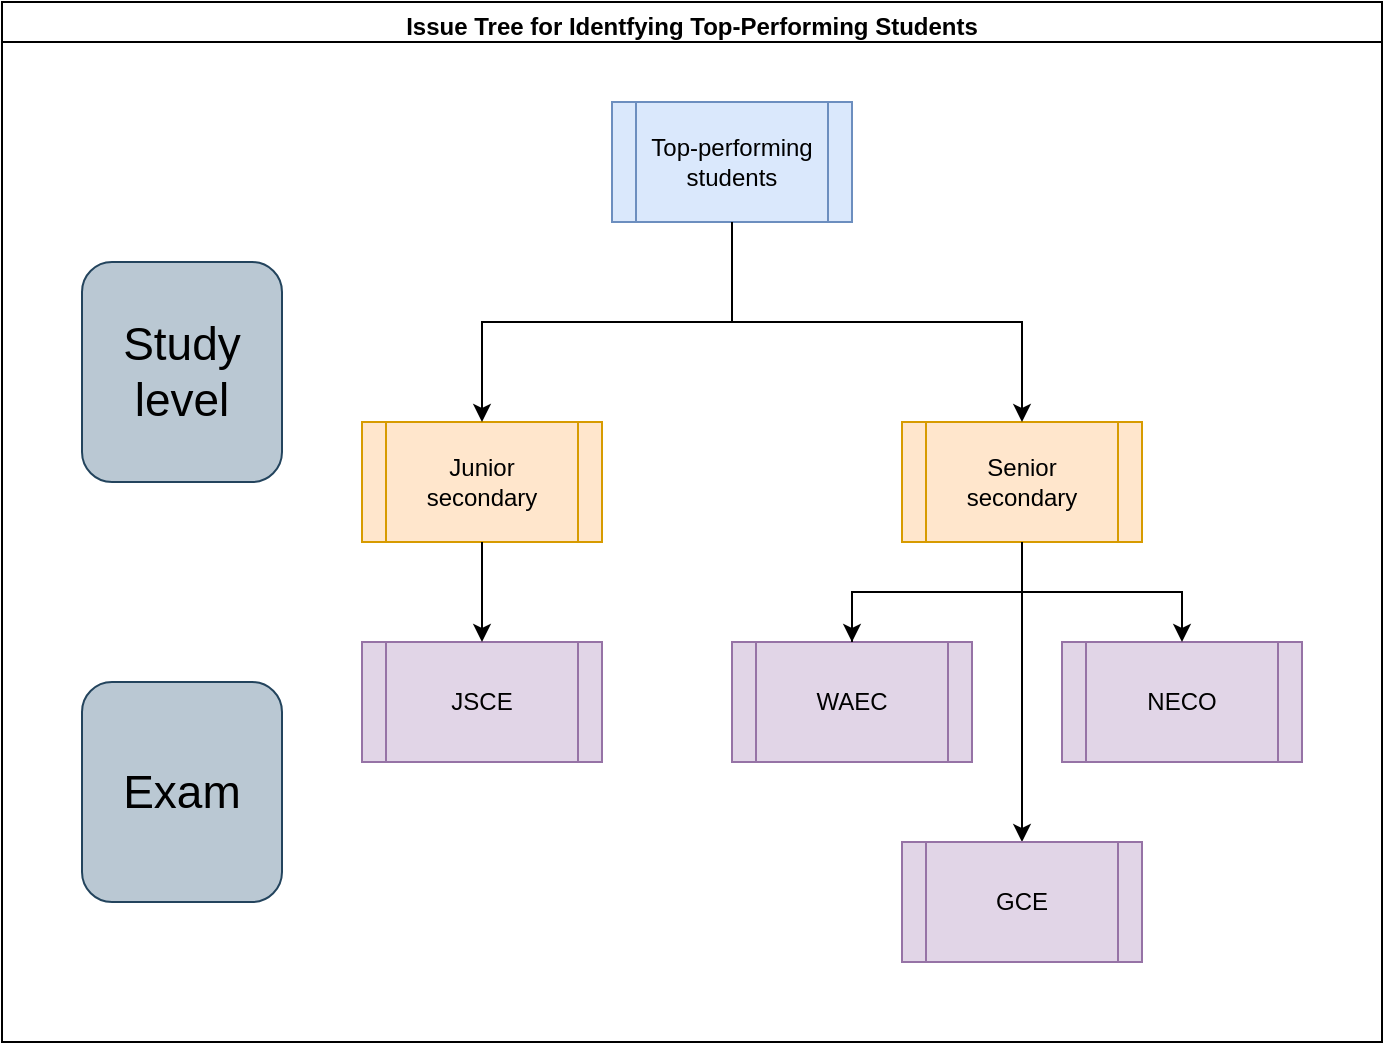 <mxfile version="20.0.1" type="github">
  <diagram id="rOWbTCWuSsgele2I9vaN" name="Page-1">
    <mxGraphModel dx="1303" dy="792" grid="1" gridSize="10" guides="1" tooltips="1" connect="1" arrows="1" fold="1" page="1" pageScale="1" pageWidth="850" pageHeight="1100" math="0" shadow="0">
      <root>
        <mxCell id="0" />
        <mxCell id="1" parent="0" />
        <mxCell id="zCOI9aebqrcHYzFAyHjg-30" value="" style="group" vertex="1" connectable="0" parent="1">
          <mxGeometry x="80" y="120" width="690" height="520" as="geometry" />
        </mxCell>
        <mxCell id="zCOI9aebqrcHYzFAyHjg-20" value="Issue Tree for Identfying Top-Performing Students" style="swimlane;fillColor=default;" vertex="1" parent="zCOI9aebqrcHYzFAyHjg-30">
          <mxGeometry width="690" height="520" as="geometry" />
        </mxCell>
        <mxCell id="zCOI9aebqrcHYzFAyHjg-31" value="" style="rounded=0;whiteSpace=wrap;html=1;fontSize=23;fontColor=#000000;fillColor=default;" vertex="1" parent="zCOI9aebqrcHYzFAyHjg-20">
          <mxGeometry y="20" width="690" height="500" as="geometry" />
        </mxCell>
        <mxCell id="zCOI9aebqrcHYzFAyHjg-23" value="&lt;font style=&quot;font-size: 23px;&quot;&gt;Study level&lt;/font&gt;" style="rounded=1;whiteSpace=wrap;html=1;fillColor=#bac8d3;strokeColor=#23445d;" vertex="1" parent="zCOI9aebqrcHYzFAyHjg-20">
          <mxGeometry x="40" y="130" width="100" height="110" as="geometry" />
        </mxCell>
        <mxCell id="zCOI9aebqrcHYzFAyHjg-28" style="edgeStyle=orthogonalEdgeStyle;rounded=0;orthogonalLoop=1;jettySize=auto;html=1;exitX=0.5;exitY=1;exitDx=0;exitDy=0;entryX=0.5;entryY=0;entryDx=0;entryDy=0;" edge="1" parent="zCOI9aebqrcHYzFAyHjg-20" source="zCOI9aebqrcHYzFAyHjg-6" target="zCOI9aebqrcHYzFAyHjg-15">
          <mxGeometry relative="1" as="geometry" />
        </mxCell>
        <mxCell id="zCOI9aebqrcHYzFAyHjg-6" value="Senior&lt;br&gt;secondary" style="shape=process;whiteSpace=wrap;html=1;backgroundOutline=1;fillColor=#ffe6cc;strokeColor=#d79b00;" vertex="1" parent="zCOI9aebqrcHYzFAyHjg-20">
          <mxGeometry x="450" y="210" width="120" height="60" as="geometry" />
        </mxCell>
        <mxCell id="zCOI9aebqrcHYzFAyHjg-4" value="Junior&lt;br&gt;secondary" style="shape=process;whiteSpace=wrap;html=1;backgroundOutline=1;fillColor=#ffe6cc;strokeColor=#d79b00;" vertex="1" parent="zCOI9aebqrcHYzFAyHjg-20">
          <mxGeometry x="180" y="210" width="120" height="60" as="geometry" />
        </mxCell>
        <mxCell id="zCOI9aebqrcHYzFAyHjg-11" value="JSCE" style="shape=process;whiteSpace=wrap;html=1;backgroundOutline=1;fillColor=#e1d5e7;strokeColor=#9673a6;" vertex="1" parent="zCOI9aebqrcHYzFAyHjg-20">
          <mxGeometry x="180" y="320" width="120" height="60" as="geometry" />
        </mxCell>
        <mxCell id="zCOI9aebqrcHYzFAyHjg-12" value="" style="edgeStyle=orthogonalEdgeStyle;rounded=0;orthogonalLoop=1;jettySize=auto;html=1;" edge="1" parent="zCOI9aebqrcHYzFAyHjg-20" source="zCOI9aebqrcHYzFAyHjg-4" target="zCOI9aebqrcHYzFAyHjg-11">
          <mxGeometry relative="1" as="geometry" />
        </mxCell>
        <mxCell id="zCOI9aebqrcHYzFAyHjg-1" value="Top-performing&lt;br&gt;students" style="shape=process;whiteSpace=wrap;html=1;backgroundOutline=1;fillColor=#dae8fc;strokeColor=#6c8ebf;" vertex="1" parent="zCOI9aebqrcHYzFAyHjg-20">
          <mxGeometry x="305" y="50" width="120" height="60" as="geometry" />
        </mxCell>
        <mxCell id="zCOI9aebqrcHYzFAyHjg-24" style="edgeStyle=orthogonalEdgeStyle;rounded=0;orthogonalLoop=1;jettySize=auto;html=1;exitX=0.5;exitY=1;exitDx=0;exitDy=0;entryX=0.5;entryY=0;entryDx=0;entryDy=0;" edge="1" parent="zCOI9aebqrcHYzFAyHjg-20" source="zCOI9aebqrcHYzFAyHjg-1" target="zCOI9aebqrcHYzFAyHjg-6">
          <mxGeometry relative="1" as="geometry" />
        </mxCell>
        <mxCell id="zCOI9aebqrcHYzFAyHjg-26" style="edgeStyle=orthogonalEdgeStyle;rounded=0;orthogonalLoop=1;jettySize=auto;html=1;exitX=0.5;exitY=1;exitDx=0;exitDy=0;entryX=0.5;entryY=0;entryDx=0;entryDy=0;" edge="1" parent="zCOI9aebqrcHYzFAyHjg-20" source="zCOI9aebqrcHYzFAyHjg-1" target="zCOI9aebqrcHYzFAyHjg-4">
          <mxGeometry relative="1" as="geometry" />
        </mxCell>
        <mxCell id="zCOI9aebqrcHYzFAyHjg-14" value="NECO" style="shape=process;whiteSpace=wrap;html=1;backgroundOutline=1;fillColor=#e1d5e7;strokeColor=#9673a6;" vertex="1" parent="zCOI9aebqrcHYzFAyHjg-20">
          <mxGeometry x="530" y="320" width="120" height="60" as="geometry" />
        </mxCell>
        <mxCell id="zCOI9aebqrcHYzFAyHjg-18" style="edgeStyle=orthogonalEdgeStyle;rounded=0;orthogonalLoop=1;jettySize=auto;html=1;exitX=0.5;exitY=1;exitDx=0;exitDy=0;" edge="1" parent="zCOI9aebqrcHYzFAyHjg-20" source="zCOI9aebqrcHYzFAyHjg-6" target="zCOI9aebqrcHYzFAyHjg-14">
          <mxGeometry relative="1" as="geometry" />
        </mxCell>
        <mxCell id="zCOI9aebqrcHYzFAyHjg-15" value="GCE" style="shape=process;whiteSpace=wrap;html=1;backgroundOutline=1;fillColor=#e1d5e7;strokeColor=#9673a6;" vertex="1" parent="zCOI9aebqrcHYzFAyHjg-20">
          <mxGeometry x="450" y="420" width="120" height="60" as="geometry" />
        </mxCell>
        <mxCell id="zCOI9aebqrcHYzFAyHjg-29" value="&lt;font style=&quot;font-size: 23px;&quot;&gt;Exam&lt;/font&gt;" style="rounded=1;whiteSpace=wrap;html=1;fillColor=#bac8d3;strokeColor=#23445d;" vertex="1" parent="zCOI9aebqrcHYzFAyHjg-20">
          <mxGeometry x="40" y="340" width="100" height="110" as="geometry" />
        </mxCell>
        <mxCell id="zCOI9aebqrcHYzFAyHjg-17" style="edgeStyle=orthogonalEdgeStyle;rounded=0;orthogonalLoop=1;jettySize=auto;html=1;exitX=0.5;exitY=1;exitDx=0;exitDy=0;" edge="1" parent="zCOI9aebqrcHYzFAyHjg-30" source="zCOI9aebqrcHYzFAyHjg-6" target="zCOI9aebqrcHYzFAyHjg-13">
          <mxGeometry relative="1" as="geometry" />
        </mxCell>
        <mxCell id="zCOI9aebqrcHYzFAyHjg-13" value="WAEC" style="shape=process;whiteSpace=wrap;html=1;backgroundOutline=1;fillColor=#e1d5e7;strokeColor=#9673a6;" vertex="1" parent="zCOI9aebqrcHYzFAyHjg-30">
          <mxGeometry x="365" y="320" width="120" height="60" as="geometry" />
        </mxCell>
        <mxCell id="zCOI9aebqrcHYzFAyHjg-27" value="" style="edgeStyle=orthogonalEdgeStyle;rounded=0;orthogonalLoop=1;jettySize=auto;html=1;exitX=0.5;exitY=1;exitDx=0;exitDy=0;entryX=0.5;entryY=0;entryDx=0;entryDy=0;endArrow=none;" edge="1" parent="zCOI9aebqrcHYzFAyHjg-30" source="zCOI9aebqrcHYzFAyHjg-6" target="zCOI9aebqrcHYzFAyHjg-13">
          <mxGeometry relative="1" as="geometry">
            <mxPoint x="520" y="270" as="sourcePoint" />
            <mxPoint x="480" y="420" as="targetPoint" />
          </mxGeometry>
        </mxCell>
      </root>
    </mxGraphModel>
  </diagram>
</mxfile>
